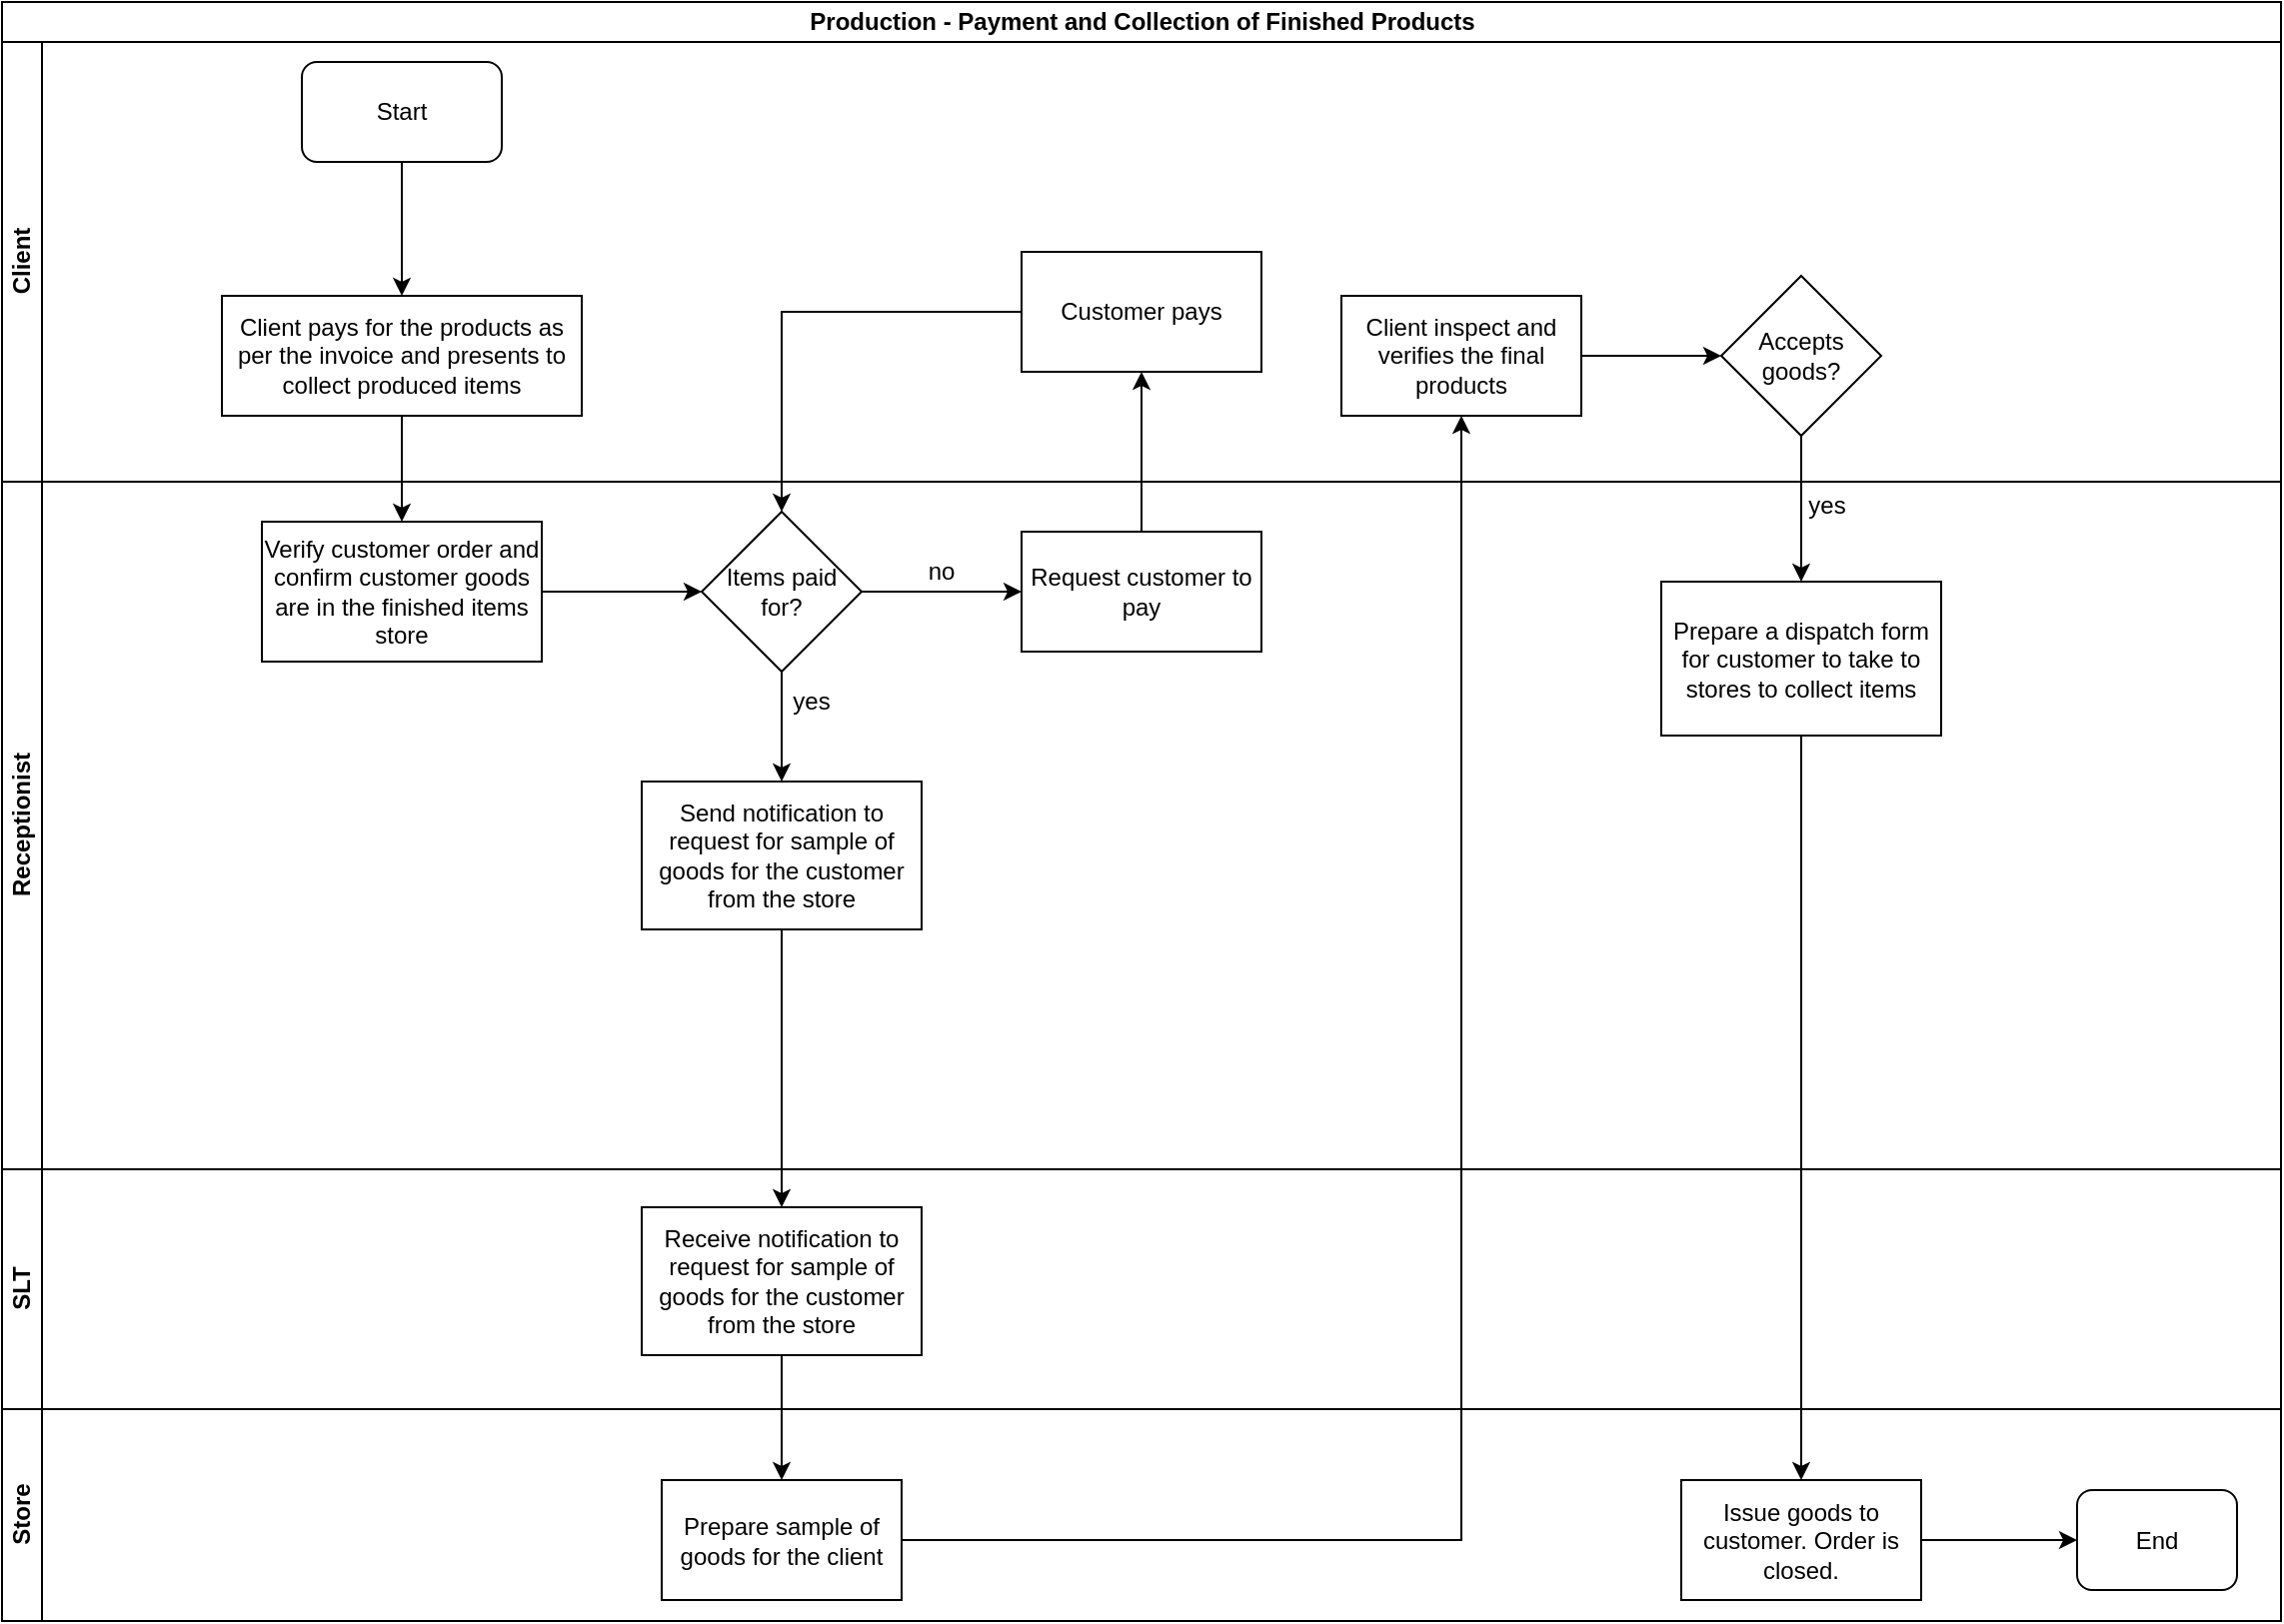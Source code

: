 <mxfile version="13.10.6" type="github">
  <diagram id="sDaHL3oUhYIQM5YOXVi2" name="Page-1">
    <mxGraphModel dx="1038" dy="547" grid="1" gridSize="10" guides="1" tooltips="1" connect="1" arrows="1" fold="1" page="1" pageScale="1" pageWidth="1169" pageHeight="827" math="0" shadow="0">
      <root>
        <mxCell id="0" />
        <mxCell id="1" parent="0" />
        <mxCell id="QtgEVoFr9BnThGwDQ1Jx-1" value="Production - Payment and Collection of Finished Products" style="swimlane;html=1;childLayout=stackLayout;resizeParent=1;resizeParentMax=0;horizontal=1;startSize=20;horizontalStack=0;" parent="1" vertex="1">
          <mxGeometry x="20" y="10" width="1140" height="810" as="geometry" />
        </mxCell>
        <mxCell id="QtgEVoFr9BnThGwDQ1Jx-2" value="Client" style="swimlane;html=1;startSize=20;horizontal=0;" parent="QtgEVoFr9BnThGwDQ1Jx-1" vertex="1">
          <mxGeometry y="20" width="1140" height="220" as="geometry" />
        </mxCell>
        <mxCell id="QtgEVoFr9BnThGwDQ1Jx-6" value="Start" style="rounded=1;whiteSpace=wrap;html=1;" parent="QtgEVoFr9BnThGwDQ1Jx-2" vertex="1">
          <mxGeometry x="150" y="10" width="100" height="50" as="geometry" />
        </mxCell>
        <mxCell id="QtgEVoFr9BnThGwDQ1Jx-9" value="Client pays for the products as per the invoice and presents to collect produced items" style="rounded=0;whiteSpace=wrap;html=1;" parent="QtgEVoFr9BnThGwDQ1Jx-2" vertex="1">
          <mxGeometry x="110" y="127" width="180" height="60" as="geometry" />
        </mxCell>
        <mxCell id="QtgEVoFr9BnThGwDQ1Jx-8" value="" style="edgeStyle=orthogonalEdgeStyle;rounded=0;orthogonalLoop=1;jettySize=auto;html=1;entryX=0.5;entryY=0;entryDx=0;entryDy=0;" parent="QtgEVoFr9BnThGwDQ1Jx-2" source="QtgEVoFr9BnThGwDQ1Jx-6" target="QtgEVoFr9BnThGwDQ1Jx-9" edge="1">
          <mxGeometry relative="1" as="geometry">
            <mxPoint x="200" y="135" as="targetPoint" />
          </mxGeometry>
        </mxCell>
        <mxCell id="qshhsQpP-9BkvkcFFcNP-16" value="Customer pays" style="whiteSpace=wrap;html=1;rounded=0;" vertex="1" parent="QtgEVoFr9BnThGwDQ1Jx-2">
          <mxGeometry x="510" y="105" width="120" height="60" as="geometry" />
        </mxCell>
        <mxCell id="QtgEVoFr9BnThGwDQ1Jx-3" value="Receptionist" style="swimlane;html=1;startSize=20;horizontal=0;" parent="QtgEVoFr9BnThGwDQ1Jx-1" vertex="1">
          <mxGeometry y="240" width="1140" height="344" as="geometry" />
        </mxCell>
        <mxCell id="QtgEVoFr9BnThGwDQ1Jx-10" value="Verify customer order and confirm customer goods are in the finished items store" style="whiteSpace=wrap;html=1;rounded=0;" parent="QtgEVoFr9BnThGwDQ1Jx-3" vertex="1">
          <mxGeometry x="130" y="20" width="140" height="70" as="geometry" />
        </mxCell>
        <mxCell id="qshhsQpP-9BkvkcFFcNP-2" value="Client inspect and verifies the final products" style="whiteSpace=wrap;html=1;rounded=0;" vertex="1" parent="QtgEVoFr9BnThGwDQ1Jx-3">
          <mxGeometry x="670" y="-93" width="120" height="60" as="geometry" />
        </mxCell>
        <mxCell id="qshhsQpP-9BkvkcFFcNP-7" value="" style="edgeStyle=orthogonalEdgeStyle;rounded=0;orthogonalLoop=1;jettySize=auto;html=1;" edge="1" parent="QtgEVoFr9BnThGwDQ1Jx-3" source="qshhsQpP-9BkvkcFFcNP-4" target="qshhsQpP-9BkvkcFFcNP-6">
          <mxGeometry relative="1" as="geometry" />
        </mxCell>
        <mxCell id="qshhsQpP-9BkvkcFFcNP-4" value="Accepts goods?" style="rhombus;whiteSpace=wrap;html=1;rounded=0;" vertex="1" parent="QtgEVoFr9BnThGwDQ1Jx-3">
          <mxGeometry x="860" y="-103" width="80" height="80" as="geometry" />
        </mxCell>
        <mxCell id="qshhsQpP-9BkvkcFFcNP-5" value="" style="edgeStyle=orthogonalEdgeStyle;rounded=0;orthogonalLoop=1;jettySize=auto;html=1;" edge="1" parent="QtgEVoFr9BnThGwDQ1Jx-3" source="qshhsQpP-9BkvkcFFcNP-2" target="qshhsQpP-9BkvkcFFcNP-4">
          <mxGeometry relative="1" as="geometry" />
        </mxCell>
        <mxCell id="QtgEVoFr9BnThGwDQ1Jx-14" value="Request customer to pay" style="whiteSpace=wrap;html=1;rounded=0;" parent="QtgEVoFr9BnThGwDQ1Jx-3" vertex="1">
          <mxGeometry x="510" y="25" width="120" height="60" as="geometry" />
        </mxCell>
        <mxCell id="QtgEVoFr9BnThGwDQ1Jx-16" value="no" style="text;html=1;strokeColor=none;fillColor=none;align=center;verticalAlign=middle;whiteSpace=wrap;rounded=0;" parent="QtgEVoFr9BnThGwDQ1Jx-3" vertex="1">
          <mxGeometry x="450" y="35" width="40" height="20" as="geometry" />
        </mxCell>
        <mxCell id="qshhsQpP-9BkvkcFFcNP-1" value="yes" style="text;html=1;strokeColor=none;fillColor=none;align=center;verticalAlign=middle;whiteSpace=wrap;rounded=0;" vertex="1" parent="QtgEVoFr9BnThGwDQ1Jx-3">
          <mxGeometry x="385" y="100" width="40" height="20" as="geometry" />
        </mxCell>
        <mxCell id="QtgEVoFr9BnThGwDQ1Jx-17" value="Send notification to request for sample of goods for the customer from the store" style="whiteSpace=wrap;html=1;rounded=0;" parent="QtgEVoFr9BnThGwDQ1Jx-3" vertex="1">
          <mxGeometry x="320" y="150" width="140" height="74" as="geometry" />
        </mxCell>
        <mxCell id="QtgEVoFr9BnThGwDQ1Jx-15" value="" style="edgeStyle=orthogonalEdgeStyle;rounded=0;orthogonalLoop=1;jettySize=auto;html=1;" parent="QtgEVoFr9BnThGwDQ1Jx-3" source="QtgEVoFr9BnThGwDQ1Jx-12" target="QtgEVoFr9BnThGwDQ1Jx-14" edge="1">
          <mxGeometry relative="1" as="geometry" />
        </mxCell>
        <mxCell id="QtgEVoFr9BnThGwDQ1Jx-18" value="" style="edgeStyle=orthogonalEdgeStyle;rounded=0;orthogonalLoop=1;jettySize=auto;html=1;" parent="QtgEVoFr9BnThGwDQ1Jx-3" source="QtgEVoFr9BnThGwDQ1Jx-12" target="QtgEVoFr9BnThGwDQ1Jx-17" edge="1">
          <mxGeometry relative="1" as="geometry" />
        </mxCell>
        <mxCell id="QtgEVoFr9BnThGwDQ1Jx-12" value="Items paid for?" style="rhombus;whiteSpace=wrap;html=1;rounded=0;" parent="QtgEVoFr9BnThGwDQ1Jx-3" vertex="1">
          <mxGeometry x="350" y="15" width="80" height="80" as="geometry" />
        </mxCell>
        <mxCell id="QtgEVoFr9BnThGwDQ1Jx-13" value="" style="edgeStyle=orthogonalEdgeStyle;rounded=0;orthogonalLoop=1;jettySize=auto;html=1;" parent="QtgEVoFr9BnThGwDQ1Jx-3" source="QtgEVoFr9BnThGwDQ1Jx-10" target="QtgEVoFr9BnThGwDQ1Jx-12" edge="1">
          <mxGeometry relative="1" as="geometry" />
        </mxCell>
        <mxCell id="qshhsQpP-9BkvkcFFcNP-6" value="Prepare a dispatch form for customer to take to stores to collect items" style="whiteSpace=wrap;html=1;rounded=0;" vertex="1" parent="QtgEVoFr9BnThGwDQ1Jx-3">
          <mxGeometry x="830" y="50" width="140" height="77" as="geometry" />
        </mxCell>
        <mxCell id="qshhsQpP-9BkvkcFFcNP-15" value="yes" style="text;html=1;strokeColor=none;fillColor=none;align=center;verticalAlign=middle;whiteSpace=wrap;rounded=0;" vertex="1" parent="QtgEVoFr9BnThGwDQ1Jx-3">
          <mxGeometry x="893" y="2" width="40" height="20" as="geometry" />
        </mxCell>
        <mxCell id="QtgEVoFr9BnThGwDQ1Jx-4" value="SLT" style="swimlane;html=1;startSize=20;horizontal=0;" parent="QtgEVoFr9BnThGwDQ1Jx-1" vertex="1">
          <mxGeometry y="584" width="1140" height="120" as="geometry" />
        </mxCell>
        <mxCell id="QtgEVoFr9BnThGwDQ1Jx-20" value="Receive notification to request for sample of goods for the customer from the store" style="whiteSpace=wrap;html=1;rounded=0;" parent="QtgEVoFr9BnThGwDQ1Jx-4" vertex="1">
          <mxGeometry x="320" y="19" width="140" height="74" as="geometry" />
        </mxCell>
        <mxCell id="QtgEVoFr9BnThGwDQ1Jx-11" value="" style="edgeStyle=orthogonalEdgeStyle;rounded=0;orthogonalLoop=1;jettySize=auto;html=1;" parent="QtgEVoFr9BnThGwDQ1Jx-1" source="QtgEVoFr9BnThGwDQ1Jx-9" target="QtgEVoFr9BnThGwDQ1Jx-10" edge="1">
          <mxGeometry relative="1" as="geometry" />
        </mxCell>
        <mxCell id="QtgEVoFr9BnThGwDQ1Jx-19" value="Store" style="swimlane;html=1;startSize=20;horizontal=0;" parent="QtgEVoFr9BnThGwDQ1Jx-1" vertex="1">
          <mxGeometry y="704" width="1140" height="106" as="geometry" />
        </mxCell>
        <mxCell id="qshhsQpP-9BkvkcFFcNP-10" value="Prepare sample of goods for the client" style="whiteSpace=wrap;html=1;rounded=0;" vertex="1" parent="QtgEVoFr9BnThGwDQ1Jx-19">
          <mxGeometry x="330" y="35.5" width="120" height="60" as="geometry" />
        </mxCell>
        <mxCell id="qshhsQpP-9BkvkcFFcNP-8" value="Issue goods to customer. Order is closed." style="whiteSpace=wrap;html=1;rounded=0;" vertex="1" parent="QtgEVoFr9BnThGwDQ1Jx-19">
          <mxGeometry x="840" y="35.5" width="120" height="60" as="geometry" />
        </mxCell>
        <mxCell id="qshhsQpP-9BkvkcFFcNP-14" value="End" style="rounded=1;whiteSpace=wrap;html=1;" vertex="1" parent="QtgEVoFr9BnThGwDQ1Jx-19">
          <mxGeometry x="1038" y="40.5" width="80" height="50" as="geometry" />
        </mxCell>
        <mxCell id="qshhsQpP-9BkvkcFFcNP-13" value="" style="edgeStyle=orthogonalEdgeStyle;rounded=0;orthogonalLoop=1;jettySize=auto;html=1;entryX=0;entryY=0.5;entryDx=0;entryDy=0;" edge="1" parent="QtgEVoFr9BnThGwDQ1Jx-19" source="qshhsQpP-9BkvkcFFcNP-8" target="qshhsQpP-9BkvkcFFcNP-14">
          <mxGeometry relative="1" as="geometry">
            <mxPoint x="1040" y="65.5" as="targetPoint" />
          </mxGeometry>
        </mxCell>
        <mxCell id="qshhsQpP-9BkvkcFFcNP-9" value="" style="edgeStyle=orthogonalEdgeStyle;rounded=0;orthogonalLoop=1;jettySize=auto;html=1;" edge="1" parent="QtgEVoFr9BnThGwDQ1Jx-1" source="qshhsQpP-9BkvkcFFcNP-6" target="qshhsQpP-9BkvkcFFcNP-8">
          <mxGeometry relative="1" as="geometry" />
        </mxCell>
        <mxCell id="QtgEVoFr9BnThGwDQ1Jx-22" value="" style="edgeStyle=orthogonalEdgeStyle;rounded=0;orthogonalLoop=1;jettySize=auto;html=1;entryX=0.5;entryY=0;entryDx=0;entryDy=0;" parent="QtgEVoFr9BnThGwDQ1Jx-1" source="QtgEVoFr9BnThGwDQ1Jx-17" target="QtgEVoFr9BnThGwDQ1Jx-20" edge="1">
          <mxGeometry relative="1" as="geometry">
            <mxPoint x="390" y="551" as="targetPoint" />
          </mxGeometry>
        </mxCell>
        <mxCell id="qshhsQpP-9BkvkcFFcNP-3" value="" style="edgeStyle=orthogonalEdgeStyle;rounded=0;orthogonalLoop=1;jettySize=auto;html=1;exitX=1;exitY=0.5;exitDx=0;exitDy=0;" edge="1" parent="QtgEVoFr9BnThGwDQ1Jx-1" source="qshhsQpP-9BkvkcFFcNP-10" target="qshhsQpP-9BkvkcFFcNP-2">
          <mxGeometry relative="1" as="geometry" />
        </mxCell>
        <mxCell id="qshhsQpP-9BkvkcFFcNP-11" value="" style="edgeStyle=orthogonalEdgeStyle;rounded=0;orthogonalLoop=1;jettySize=auto;html=1;" edge="1" parent="QtgEVoFr9BnThGwDQ1Jx-1" source="QtgEVoFr9BnThGwDQ1Jx-20" target="qshhsQpP-9BkvkcFFcNP-10">
          <mxGeometry relative="1" as="geometry" />
        </mxCell>
        <mxCell id="qshhsQpP-9BkvkcFFcNP-17" value="" style="edgeStyle=orthogonalEdgeStyle;rounded=0;orthogonalLoop=1;jettySize=auto;html=1;" edge="1" parent="QtgEVoFr9BnThGwDQ1Jx-1" source="QtgEVoFr9BnThGwDQ1Jx-14" target="qshhsQpP-9BkvkcFFcNP-16">
          <mxGeometry relative="1" as="geometry" />
        </mxCell>
        <mxCell id="qshhsQpP-9BkvkcFFcNP-19" value="" style="edgeStyle=orthogonalEdgeStyle;rounded=0;orthogonalLoop=1;jettySize=auto;html=1;entryX=0.5;entryY=0;entryDx=0;entryDy=0;" edge="1" parent="QtgEVoFr9BnThGwDQ1Jx-1" source="qshhsQpP-9BkvkcFFcNP-16" target="QtgEVoFr9BnThGwDQ1Jx-12">
          <mxGeometry relative="1" as="geometry">
            <mxPoint x="430" y="155" as="targetPoint" />
          </mxGeometry>
        </mxCell>
      </root>
    </mxGraphModel>
  </diagram>
</mxfile>
